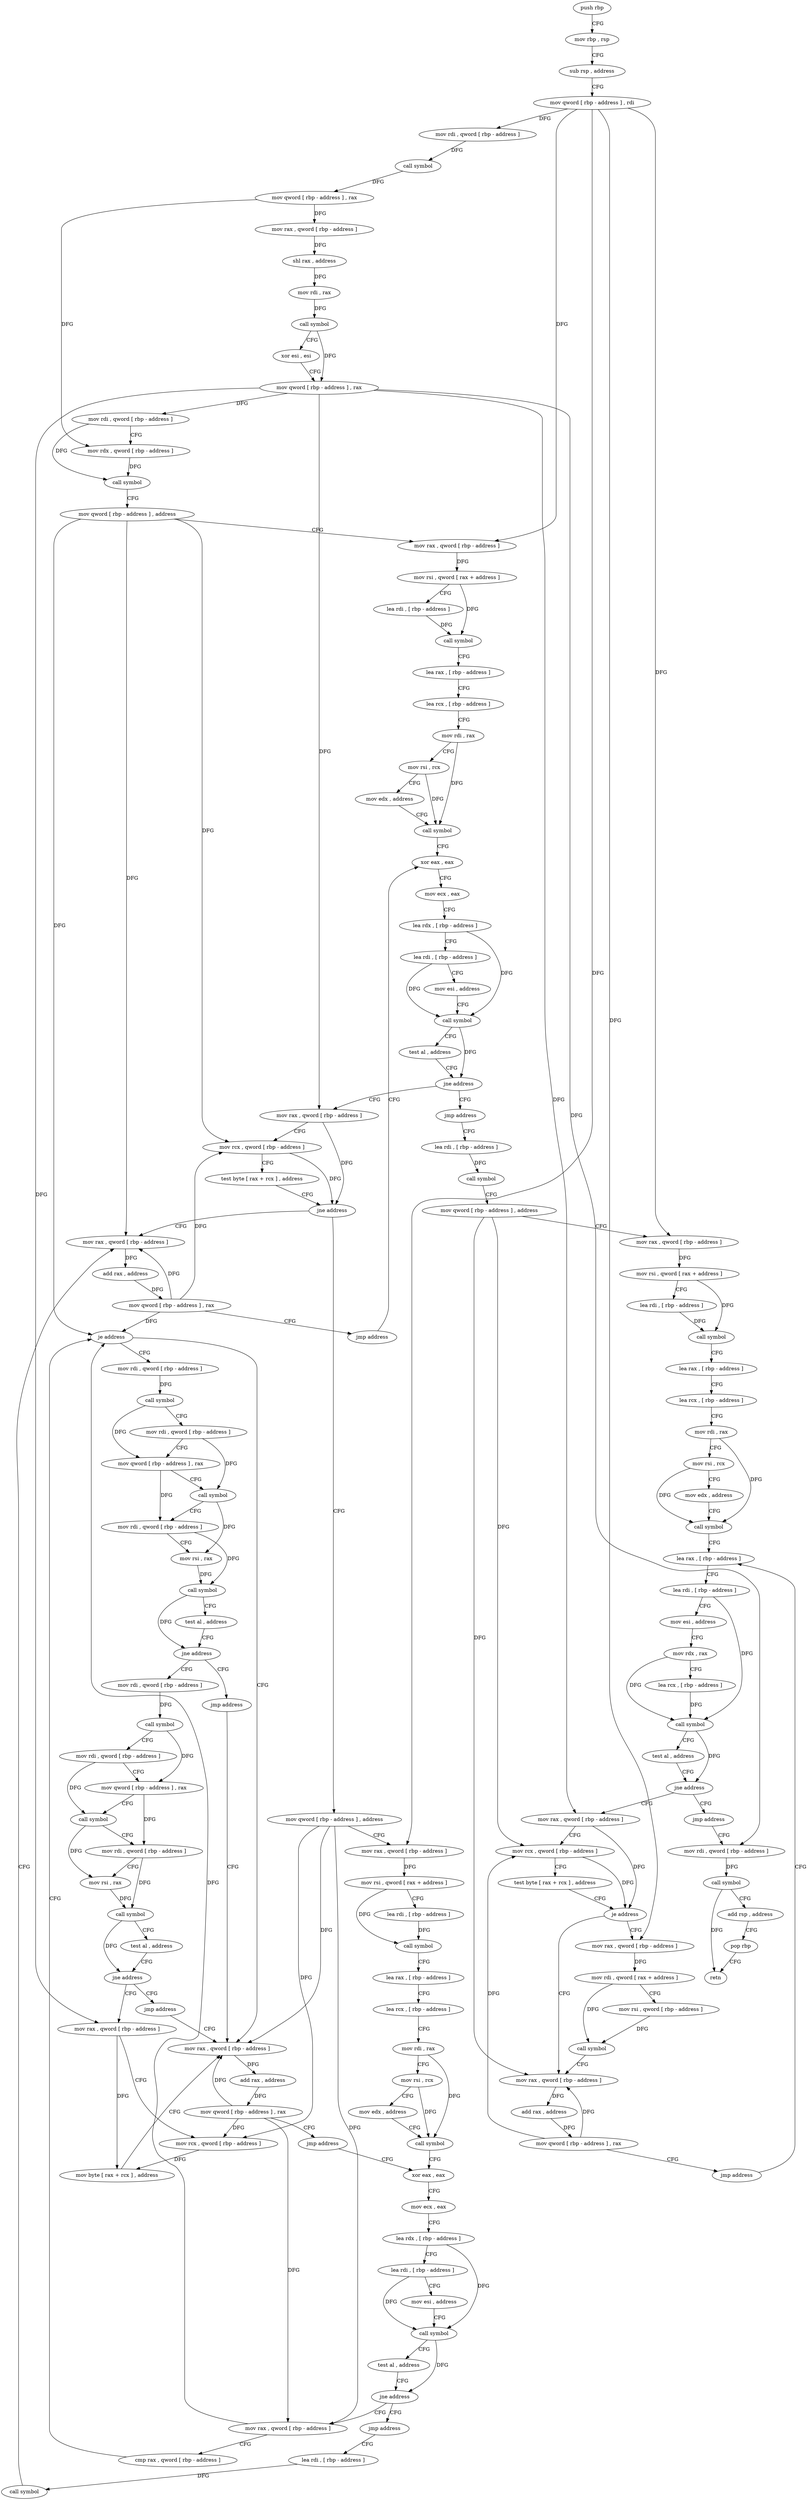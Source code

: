digraph "func" {
"89344" [label = "push rbp" ]
"89345" [label = "mov rbp , rsp" ]
"89348" [label = "sub rsp , address" ]
"89355" [label = "mov qword [ rbp - address ] , rdi" ]
"89359" [label = "mov rdi , qword [ rbp - address ]" ]
"89363" [label = "call symbol" ]
"89368" [label = "mov qword [ rbp - address ] , rax" ]
"89375" [label = "mov rax , qword [ rbp - address ]" ]
"89382" [label = "shl rax , address" ]
"89386" [label = "mov rdi , rax" ]
"89389" [label = "call symbol" ]
"89394" [label = "xor esi , esi" ]
"89396" [label = "mov qword [ rbp - address ] , rax" ]
"89403" [label = "mov rdi , qword [ rbp - address ]" ]
"89410" [label = "mov rdx , qword [ rbp - address ]" ]
"89417" [label = "call symbol" ]
"89422" [label = "mov qword [ rbp - address ] , address" ]
"89433" [label = "mov rax , qword [ rbp - address ]" ]
"89437" [label = "mov rsi , qword [ rax + address ]" ]
"89441" [label = "lea rdi , [ rbp - address ]" ]
"89448" [label = "call symbol" ]
"89453" [label = "lea rax , [ rbp - address ]" ]
"89457" [label = "lea rcx , [ rbp - address ]" ]
"89464" [label = "mov rdi , rax" ]
"89467" [label = "mov rsi , rcx" ]
"89470" [label = "mov edx , address" ]
"89475" [label = "call symbol" ]
"89480" [label = "xor eax , eax" ]
"89518" [label = "mov rax , qword [ rbp - address ]" ]
"89525" [label = "mov rcx , qword [ rbp - address ]" ]
"89532" [label = "test byte [ rax + rcx ] , address" ]
"89536" [label = "jne address" ]
"89837" [label = "mov rax , qword [ rbp - address ]" ]
"89542" [label = "mov qword [ rbp - address ] , address" ]
"89513" [label = "jmp address" ]
"89862" [label = "lea rdi , [ rbp - address ]" ]
"89844" [label = "add rax , address" ]
"89850" [label = "mov qword [ rbp - address ] , rax" ]
"89857" [label = "jmp address" ]
"89553" [label = "mov rax , qword [ rbp - address ]" ]
"89557" [label = "mov rsi , qword [ rax + address ]" ]
"89561" [label = "lea rdi , [ rbp - address ]" ]
"89568" [label = "call symbol" ]
"89573" [label = "lea rax , [ rbp - address ]" ]
"89580" [label = "lea rcx , [ rbp - address ]" ]
"89587" [label = "mov rdi , rax" ]
"89590" [label = "mov rsi , rcx" ]
"89593" [label = "mov edx , address" ]
"89598" [label = "call symbol" ]
"89603" [label = "xor eax , eax" ]
"89866" [label = "call symbol" ]
"89871" [label = "mov qword [ rbp - address ] , address" ]
"89882" [label = "mov rax , qword [ rbp - address ]" ]
"89886" [label = "mov rsi , qword [ rax + address ]" ]
"89890" [label = "lea rdi , [ rbp - address ]" ]
"89897" [label = "call symbol" ]
"89902" [label = "lea rax , [ rbp - address ]" ]
"89906" [label = "lea rcx , [ rbp - address ]" ]
"89913" [label = "mov rdi , rax" ]
"89916" [label = "mov rsi , rcx" ]
"89919" [label = "mov edx , address" ]
"89924" [label = "call symbol" ]
"89929" [label = "lea rax , [ rbp - address ]" ]
"89482" [label = "mov ecx , eax" ]
"89484" [label = "lea rdx , [ rbp - address ]" ]
"89491" [label = "lea rdi , [ rbp - address ]" ]
"89495" [label = "mov esi , address" ]
"89500" [label = "call symbol" ]
"89505" [label = "test al , address" ]
"89507" [label = "jne address" ]
"89644" [label = "mov rax , qword [ rbp - address ]" ]
"89651" [label = "cmp rax , qword [ rbp - address ]" ]
"89658" [label = "je address" ]
"89800" [label = "mov rax , qword [ rbp - address ]" ]
"89664" [label = "mov rdi , qword [ rbp - address ]" ]
"89639" [label = "jmp address" ]
"89825" [label = "lea rdi , [ rbp - address ]" ]
"89973" [label = "mov rax , qword [ rbp - address ]" ]
"89980" [label = "mov rcx , qword [ rbp - address ]" ]
"89987" [label = "test byte [ rax + rcx ] , address" ]
"89991" [label = "je address" ]
"90017" [label = "mov rax , qword [ rbp - address ]" ]
"89997" [label = "mov rax , qword [ rbp - address ]" ]
"89968" [label = "jmp address" ]
"90042" [label = "mov rdi , qword [ rbp - address ]" ]
"89807" [label = "add rax , address" ]
"89813" [label = "mov qword [ rbp - address ] , rax" ]
"89820" [label = "jmp address" ]
"89671" [label = "call symbol" ]
"89676" [label = "mov rdi , qword [ rbp - address ]" ]
"89683" [label = "mov qword [ rbp - address ] , rax" ]
"89690" [label = "call symbol" ]
"89695" [label = "mov rdi , qword [ rbp - address ]" ]
"89702" [label = "mov rsi , rax" ]
"89705" [label = "call symbol" ]
"89710" [label = "test al , address" ]
"89712" [label = "jne address" ]
"89723" [label = "mov rdi , qword [ rbp - address ]" ]
"89718" [label = "jmp address" ]
"89832" [label = "call symbol" ]
"90024" [label = "add rax , address" ]
"90030" [label = "mov qword [ rbp - address ] , rax" ]
"90037" [label = "jmp address" ]
"90001" [label = "mov rdi , qword [ rax + address ]" ]
"90005" [label = "mov rsi , qword [ rbp - address ]" ]
"90012" [label = "call symbol" ]
"90049" [label = "call symbol" ]
"90054" [label = "add rsp , address" ]
"90061" [label = "pop rbp" ]
"90062" [label = "retn" ]
"89605" [label = "mov ecx , eax" ]
"89607" [label = "lea rdx , [ rbp - address ]" ]
"89614" [label = "lea rdi , [ rbp - address ]" ]
"89621" [label = "mov esi , address" ]
"89626" [label = "call symbol" ]
"89631" [label = "test al , address" ]
"89633" [label = "jne address" ]
"89730" [label = "call symbol" ]
"89735" [label = "mov rdi , qword [ rbp - address ]" ]
"89742" [label = "mov qword [ rbp - address ] , rax" ]
"89749" [label = "call symbol" ]
"89754" [label = "mov rdi , qword [ rbp - address ]" ]
"89761" [label = "mov rsi , rax" ]
"89764" [label = "call symbol" ]
"89769" [label = "test al , address" ]
"89771" [label = "jne address" ]
"89782" [label = "mov rax , qword [ rbp - address ]" ]
"89777" [label = "jmp address" ]
"89936" [label = "lea rdi , [ rbp - address ]" ]
"89940" [label = "mov esi , address" ]
"89945" [label = "mov rdx , rax" ]
"89948" [label = "lea rcx , [ rbp - address ]" ]
"89955" [label = "call symbol" ]
"89960" [label = "test al , address" ]
"89962" [label = "jne address" ]
"89789" [label = "mov rcx , qword [ rbp - address ]" ]
"89796" [label = "mov byte [ rax + rcx ] , address" ]
"89344" -> "89345" [ label = "CFG" ]
"89345" -> "89348" [ label = "CFG" ]
"89348" -> "89355" [ label = "CFG" ]
"89355" -> "89359" [ label = "DFG" ]
"89355" -> "89433" [ label = "DFG" ]
"89355" -> "89553" [ label = "DFG" ]
"89355" -> "89882" [ label = "DFG" ]
"89355" -> "89997" [ label = "DFG" ]
"89359" -> "89363" [ label = "DFG" ]
"89363" -> "89368" [ label = "DFG" ]
"89368" -> "89375" [ label = "DFG" ]
"89368" -> "89410" [ label = "DFG" ]
"89375" -> "89382" [ label = "DFG" ]
"89382" -> "89386" [ label = "DFG" ]
"89386" -> "89389" [ label = "DFG" ]
"89389" -> "89394" [ label = "CFG" ]
"89389" -> "89396" [ label = "DFG" ]
"89394" -> "89396" [ label = "CFG" ]
"89396" -> "89403" [ label = "DFG" ]
"89396" -> "89518" [ label = "DFG" ]
"89396" -> "89973" [ label = "DFG" ]
"89396" -> "90042" [ label = "DFG" ]
"89396" -> "89782" [ label = "DFG" ]
"89403" -> "89410" [ label = "CFG" ]
"89403" -> "89417" [ label = "DFG" ]
"89410" -> "89417" [ label = "DFG" ]
"89417" -> "89422" [ label = "CFG" ]
"89422" -> "89433" [ label = "CFG" ]
"89422" -> "89525" [ label = "DFG" ]
"89422" -> "89837" [ label = "DFG" ]
"89422" -> "89658" [ label = "DFG" ]
"89433" -> "89437" [ label = "DFG" ]
"89437" -> "89441" [ label = "CFG" ]
"89437" -> "89448" [ label = "DFG" ]
"89441" -> "89448" [ label = "DFG" ]
"89448" -> "89453" [ label = "CFG" ]
"89453" -> "89457" [ label = "CFG" ]
"89457" -> "89464" [ label = "CFG" ]
"89464" -> "89467" [ label = "CFG" ]
"89464" -> "89475" [ label = "DFG" ]
"89467" -> "89470" [ label = "CFG" ]
"89467" -> "89475" [ label = "DFG" ]
"89470" -> "89475" [ label = "CFG" ]
"89475" -> "89480" [ label = "CFG" ]
"89480" -> "89482" [ label = "CFG" ]
"89518" -> "89525" [ label = "CFG" ]
"89518" -> "89536" [ label = "DFG" ]
"89525" -> "89532" [ label = "CFG" ]
"89525" -> "89536" [ label = "DFG" ]
"89532" -> "89536" [ label = "CFG" ]
"89536" -> "89837" [ label = "CFG" ]
"89536" -> "89542" [ label = "CFG" ]
"89837" -> "89844" [ label = "DFG" ]
"89542" -> "89553" [ label = "CFG" ]
"89542" -> "89644" [ label = "DFG" ]
"89542" -> "89800" [ label = "DFG" ]
"89542" -> "89789" [ label = "DFG" ]
"89513" -> "89862" [ label = "CFG" ]
"89862" -> "89866" [ label = "DFG" ]
"89844" -> "89850" [ label = "DFG" ]
"89850" -> "89857" [ label = "CFG" ]
"89850" -> "89525" [ label = "DFG" ]
"89850" -> "89837" [ label = "DFG" ]
"89850" -> "89658" [ label = "DFG" ]
"89857" -> "89480" [ label = "CFG" ]
"89553" -> "89557" [ label = "DFG" ]
"89557" -> "89561" [ label = "CFG" ]
"89557" -> "89568" [ label = "DFG" ]
"89561" -> "89568" [ label = "DFG" ]
"89568" -> "89573" [ label = "CFG" ]
"89573" -> "89580" [ label = "CFG" ]
"89580" -> "89587" [ label = "CFG" ]
"89587" -> "89590" [ label = "CFG" ]
"89587" -> "89598" [ label = "DFG" ]
"89590" -> "89593" [ label = "CFG" ]
"89590" -> "89598" [ label = "DFG" ]
"89593" -> "89598" [ label = "CFG" ]
"89598" -> "89603" [ label = "CFG" ]
"89603" -> "89605" [ label = "CFG" ]
"89866" -> "89871" [ label = "CFG" ]
"89871" -> "89882" [ label = "CFG" ]
"89871" -> "89980" [ label = "DFG" ]
"89871" -> "90017" [ label = "DFG" ]
"89882" -> "89886" [ label = "DFG" ]
"89886" -> "89890" [ label = "CFG" ]
"89886" -> "89897" [ label = "DFG" ]
"89890" -> "89897" [ label = "DFG" ]
"89897" -> "89902" [ label = "CFG" ]
"89902" -> "89906" [ label = "CFG" ]
"89906" -> "89913" [ label = "CFG" ]
"89913" -> "89916" [ label = "CFG" ]
"89913" -> "89924" [ label = "DFG" ]
"89916" -> "89919" [ label = "CFG" ]
"89916" -> "89924" [ label = "DFG" ]
"89919" -> "89924" [ label = "CFG" ]
"89924" -> "89929" [ label = "CFG" ]
"89929" -> "89936" [ label = "CFG" ]
"89482" -> "89484" [ label = "CFG" ]
"89484" -> "89491" [ label = "CFG" ]
"89484" -> "89500" [ label = "DFG" ]
"89491" -> "89495" [ label = "CFG" ]
"89491" -> "89500" [ label = "DFG" ]
"89495" -> "89500" [ label = "CFG" ]
"89500" -> "89505" [ label = "CFG" ]
"89500" -> "89507" [ label = "DFG" ]
"89505" -> "89507" [ label = "CFG" ]
"89507" -> "89518" [ label = "CFG" ]
"89507" -> "89513" [ label = "CFG" ]
"89644" -> "89651" [ label = "CFG" ]
"89644" -> "89658" [ label = "DFG" ]
"89651" -> "89658" [ label = "CFG" ]
"89658" -> "89800" [ label = "CFG" ]
"89658" -> "89664" [ label = "CFG" ]
"89800" -> "89807" [ label = "DFG" ]
"89664" -> "89671" [ label = "DFG" ]
"89639" -> "89825" [ label = "CFG" ]
"89825" -> "89832" [ label = "DFG" ]
"89973" -> "89980" [ label = "CFG" ]
"89973" -> "89991" [ label = "DFG" ]
"89980" -> "89987" [ label = "CFG" ]
"89980" -> "89991" [ label = "DFG" ]
"89987" -> "89991" [ label = "CFG" ]
"89991" -> "90017" [ label = "CFG" ]
"89991" -> "89997" [ label = "CFG" ]
"90017" -> "90024" [ label = "DFG" ]
"89997" -> "90001" [ label = "DFG" ]
"89968" -> "90042" [ label = "CFG" ]
"90042" -> "90049" [ label = "DFG" ]
"89807" -> "89813" [ label = "DFG" ]
"89813" -> "89820" [ label = "CFG" ]
"89813" -> "89644" [ label = "DFG" ]
"89813" -> "89800" [ label = "DFG" ]
"89813" -> "89789" [ label = "DFG" ]
"89820" -> "89603" [ label = "CFG" ]
"89671" -> "89676" [ label = "CFG" ]
"89671" -> "89683" [ label = "DFG" ]
"89676" -> "89683" [ label = "CFG" ]
"89676" -> "89690" [ label = "DFG" ]
"89683" -> "89690" [ label = "CFG" ]
"89683" -> "89695" [ label = "DFG" ]
"89690" -> "89695" [ label = "CFG" ]
"89690" -> "89702" [ label = "DFG" ]
"89695" -> "89702" [ label = "CFG" ]
"89695" -> "89705" [ label = "DFG" ]
"89702" -> "89705" [ label = "DFG" ]
"89705" -> "89710" [ label = "CFG" ]
"89705" -> "89712" [ label = "DFG" ]
"89710" -> "89712" [ label = "CFG" ]
"89712" -> "89723" [ label = "CFG" ]
"89712" -> "89718" [ label = "CFG" ]
"89723" -> "89730" [ label = "DFG" ]
"89718" -> "89800" [ label = "CFG" ]
"89832" -> "89837" [ label = "CFG" ]
"90024" -> "90030" [ label = "DFG" ]
"90030" -> "90037" [ label = "CFG" ]
"90030" -> "89980" [ label = "DFG" ]
"90030" -> "90017" [ label = "DFG" ]
"90037" -> "89929" [ label = "CFG" ]
"90001" -> "90005" [ label = "CFG" ]
"90001" -> "90012" [ label = "DFG" ]
"90005" -> "90012" [ label = "DFG" ]
"90012" -> "90017" [ label = "CFG" ]
"90049" -> "90054" [ label = "CFG" ]
"90049" -> "90062" [ label = "DFG" ]
"90054" -> "90061" [ label = "CFG" ]
"90061" -> "90062" [ label = "CFG" ]
"89605" -> "89607" [ label = "CFG" ]
"89607" -> "89614" [ label = "CFG" ]
"89607" -> "89626" [ label = "DFG" ]
"89614" -> "89621" [ label = "CFG" ]
"89614" -> "89626" [ label = "DFG" ]
"89621" -> "89626" [ label = "CFG" ]
"89626" -> "89631" [ label = "CFG" ]
"89626" -> "89633" [ label = "DFG" ]
"89631" -> "89633" [ label = "CFG" ]
"89633" -> "89644" [ label = "CFG" ]
"89633" -> "89639" [ label = "CFG" ]
"89730" -> "89735" [ label = "CFG" ]
"89730" -> "89742" [ label = "DFG" ]
"89735" -> "89742" [ label = "CFG" ]
"89735" -> "89749" [ label = "DFG" ]
"89742" -> "89749" [ label = "CFG" ]
"89742" -> "89754" [ label = "DFG" ]
"89749" -> "89754" [ label = "CFG" ]
"89749" -> "89761" [ label = "DFG" ]
"89754" -> "89761" [ label = "CFG" ]
"89754" -> "89764" [ label = "DFG" ]
"89761" -> "89764" [ label = "DFG" ]
"89764" -> "89769" [ label = "CFG" ]
"89764" -> "89771" [ label = "DFG" ]
"89769" -> "89771" [ label = "CFG" ]
"89771" -> "89782" [ label = "CFG" ]
"89771" -> "89777" [ label = "CFG" ]
"89782" -> "89789" [ label = "CFG" ]
"89782" -> "89796" [ label = "DFG" ]
"89777" -> "89800" [ label = "CFG" ]
"89936" -> "89940" [ label = "CFG" ]
"89936" -> "89955" [ label = "DFG" ]
"89940" -> "89945" [ label = "CFG" ]
"89945" -> "89948" [ label = "CFG" ]
"89945" -> "89955" [ label = "DFG" ]
"89948" -> "89955" [ label = "DFG" ]
"89955" -> "89960" [ label = "CFG" ]
"89955" -> "89962" [ label = "DFG" ]
"89960" -> "89962" [ label = "CFG" ]
"89962" -> "89973" [ label = "CFG" ]
"89962" -> "89968" [ label = "CFG" ]
"89789" -> "89796" [ label = "DFG" ]
"89796" -> "89800" [ label = "CFG" ]
}
